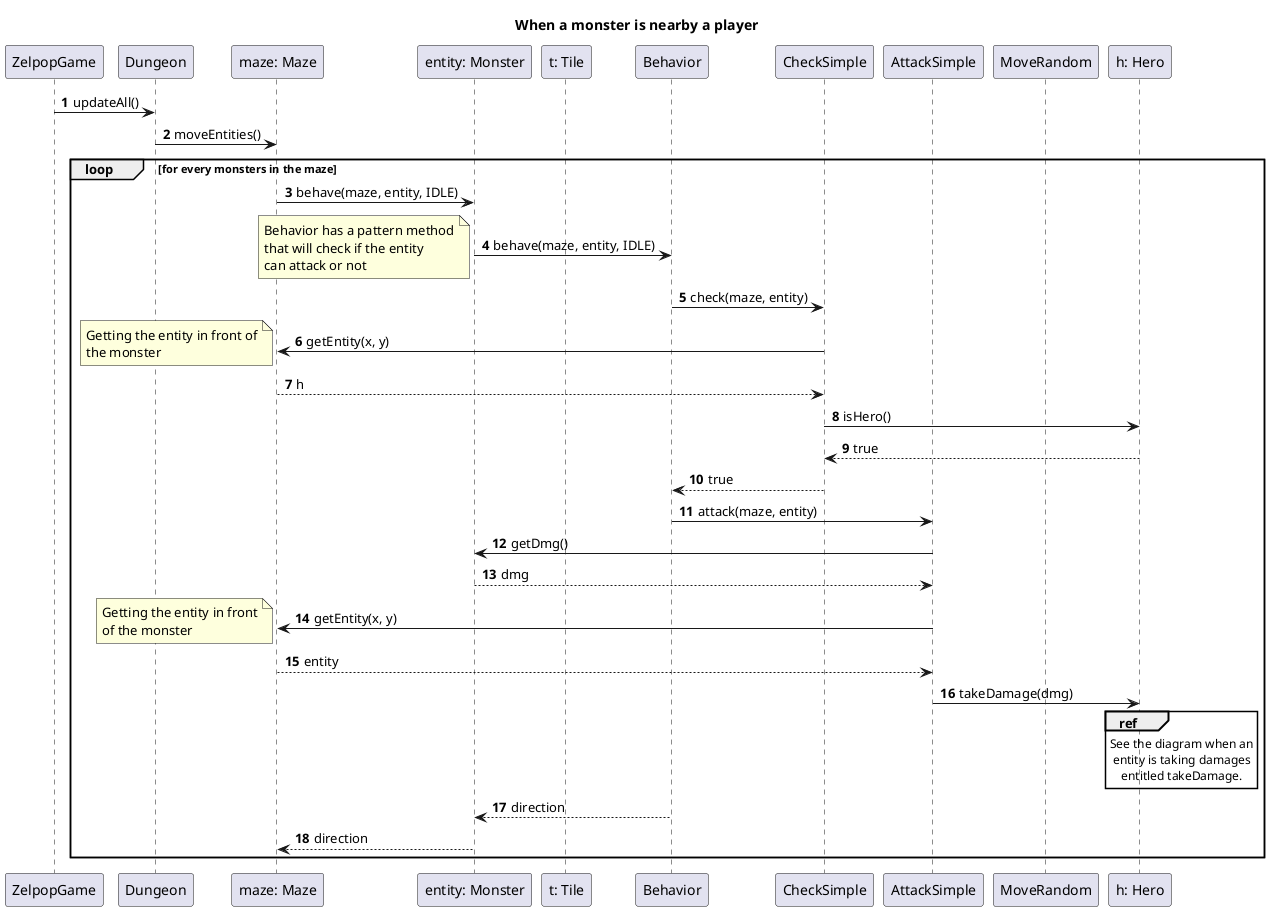 @startuml

title When a monster is nearby a player
autonumber

participant ZelpopGame as z
participant Dungeon as d
participant "maze: Maze" as m
participant "entity: Monster" as e
participant "t: Tile" as t
participant "Behavior" as b
participant CheckSimple as check
participant AttackSimple as attack
participant MoveRandom as move
participant "h: Hero" as h

z -> d: updateAll()

d -> m: moveEntities()

loop for every monsters in the maze

    m -> e: behave(maze, entity, IDLE)

    e -> b: behave(maze, entity, IDLE)

    note left
        Behavior has a pattern method
        that will check if the entity
        can attack or not
    end note

    b -> check: check(maze, entity)

    check -> m: getEntity(x, y)

    note left
        Getting the entity in front of
        the monster
    end note

    m --> check: h

    check -> h: isHero()

    h --> check: true

    check --> b: true

    b -> attack: attack(maze, entity)

    attack -> e: getDmg()

    e --> attack: dmg

    attack -> m: getEntity(x, y)

    note left
        Getting the entity in front
        of the monster
    end note

    m --> attack: entity

    attack -> h: takeDamage(dmg)

    ref over h
        See the diagram when an
        entity is taking damages
        entitled takeDamage.
    end ref

    b --> e: direction

    e --> m: direction

end

@enduml